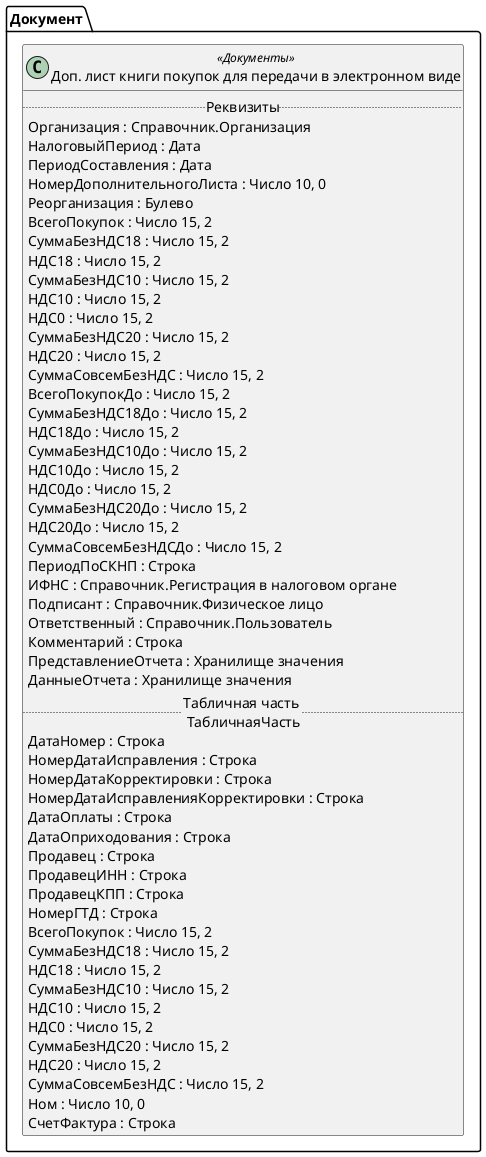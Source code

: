 ﻿@startuml ДопЛистКнигиПокупокДляПередачиВЭлектронномВиде
'!include templates.wsd
'..\include templates.wsd
class Документ.ДопЛистКнигиПокупокДляПередачиВЭлектронномВиде as "Доп. лист книги покупок для передачи в электронном виде" <<Документы>>
{
..Реквизиты..
Организация : Справочник.Организация
НалоговыйПериод : Дата
ПериодСоставления : Дата
НомерДополнительногоЛиста : Число 10, 0
Реорганизация : Булево
ВсегоПокупок : Число 15, 2
СуммаБезНДС18 : Число 15, 2
НДС18 : Число 15, 2
СуммаБезНДС10 : Число 15, 2
НДС10 : Число 15, 2
НДС0 : Число 15, 2
СуммаБезНДС20 : Число 15, 2
НДС20 : Число 15, 2
СуммаСовсемБезНДС : Число 15, 2
ВсегоПокупокДо : Число 15, 2
СуммаБезНДС18До : Число 15, 2
НДС18До : Число 15, 2
СуммаБезНДС10До : Число 15, 2
НДС10До : Число 15, 2
НДС0До : Число 15, 2
СуммаБезНДС20До : Число 15, 2
НДС20До : Число 15, 2
СуммаСовсемБезНДСДо : Число 15, 2
ПериодПоСКНП : Строка
ИФНС : Справочник.Регистрация в налоговом органе
Подписант : Справочник.Физическое лицо
Ответственный : Справочник.Пользователь
Комментарий : Строка
ПредставлениеОтчета : Хранилище значения
ДанныеОтчета : Хранилище значения
..Табличная часть \n ТабличнаяЧасть..
ДатаНомер : Строка
НомерДатаИсправления : Строка
НомерДатаКорректировки : Строка
НомерДатаИсправленияКорректировки : Строка
ДатаОплаты : Строка
ДатаОприходования : Строка
Продавец : Строка
ПродавецИНН : Строка
ПродавецКПП : Строка
НомерГТД : Строка
ВсегоПокупок : Число 15, 2
СуммаБезНДС18 : Число 15, 2
НДС18 : Число 15, 2
СуммаБезНДС10 : Число 15, 2
НДС10 : Число 15, 2
НДС0 : Число 15, 2
СуммаБезНДС20 : Число 15, 2
НДС20 : Число 15, 2
СуммаСовсемБезНДС : Число 15, 2
Ном : Число 10, 0
СчетФактура : Строка
}
@enduml

